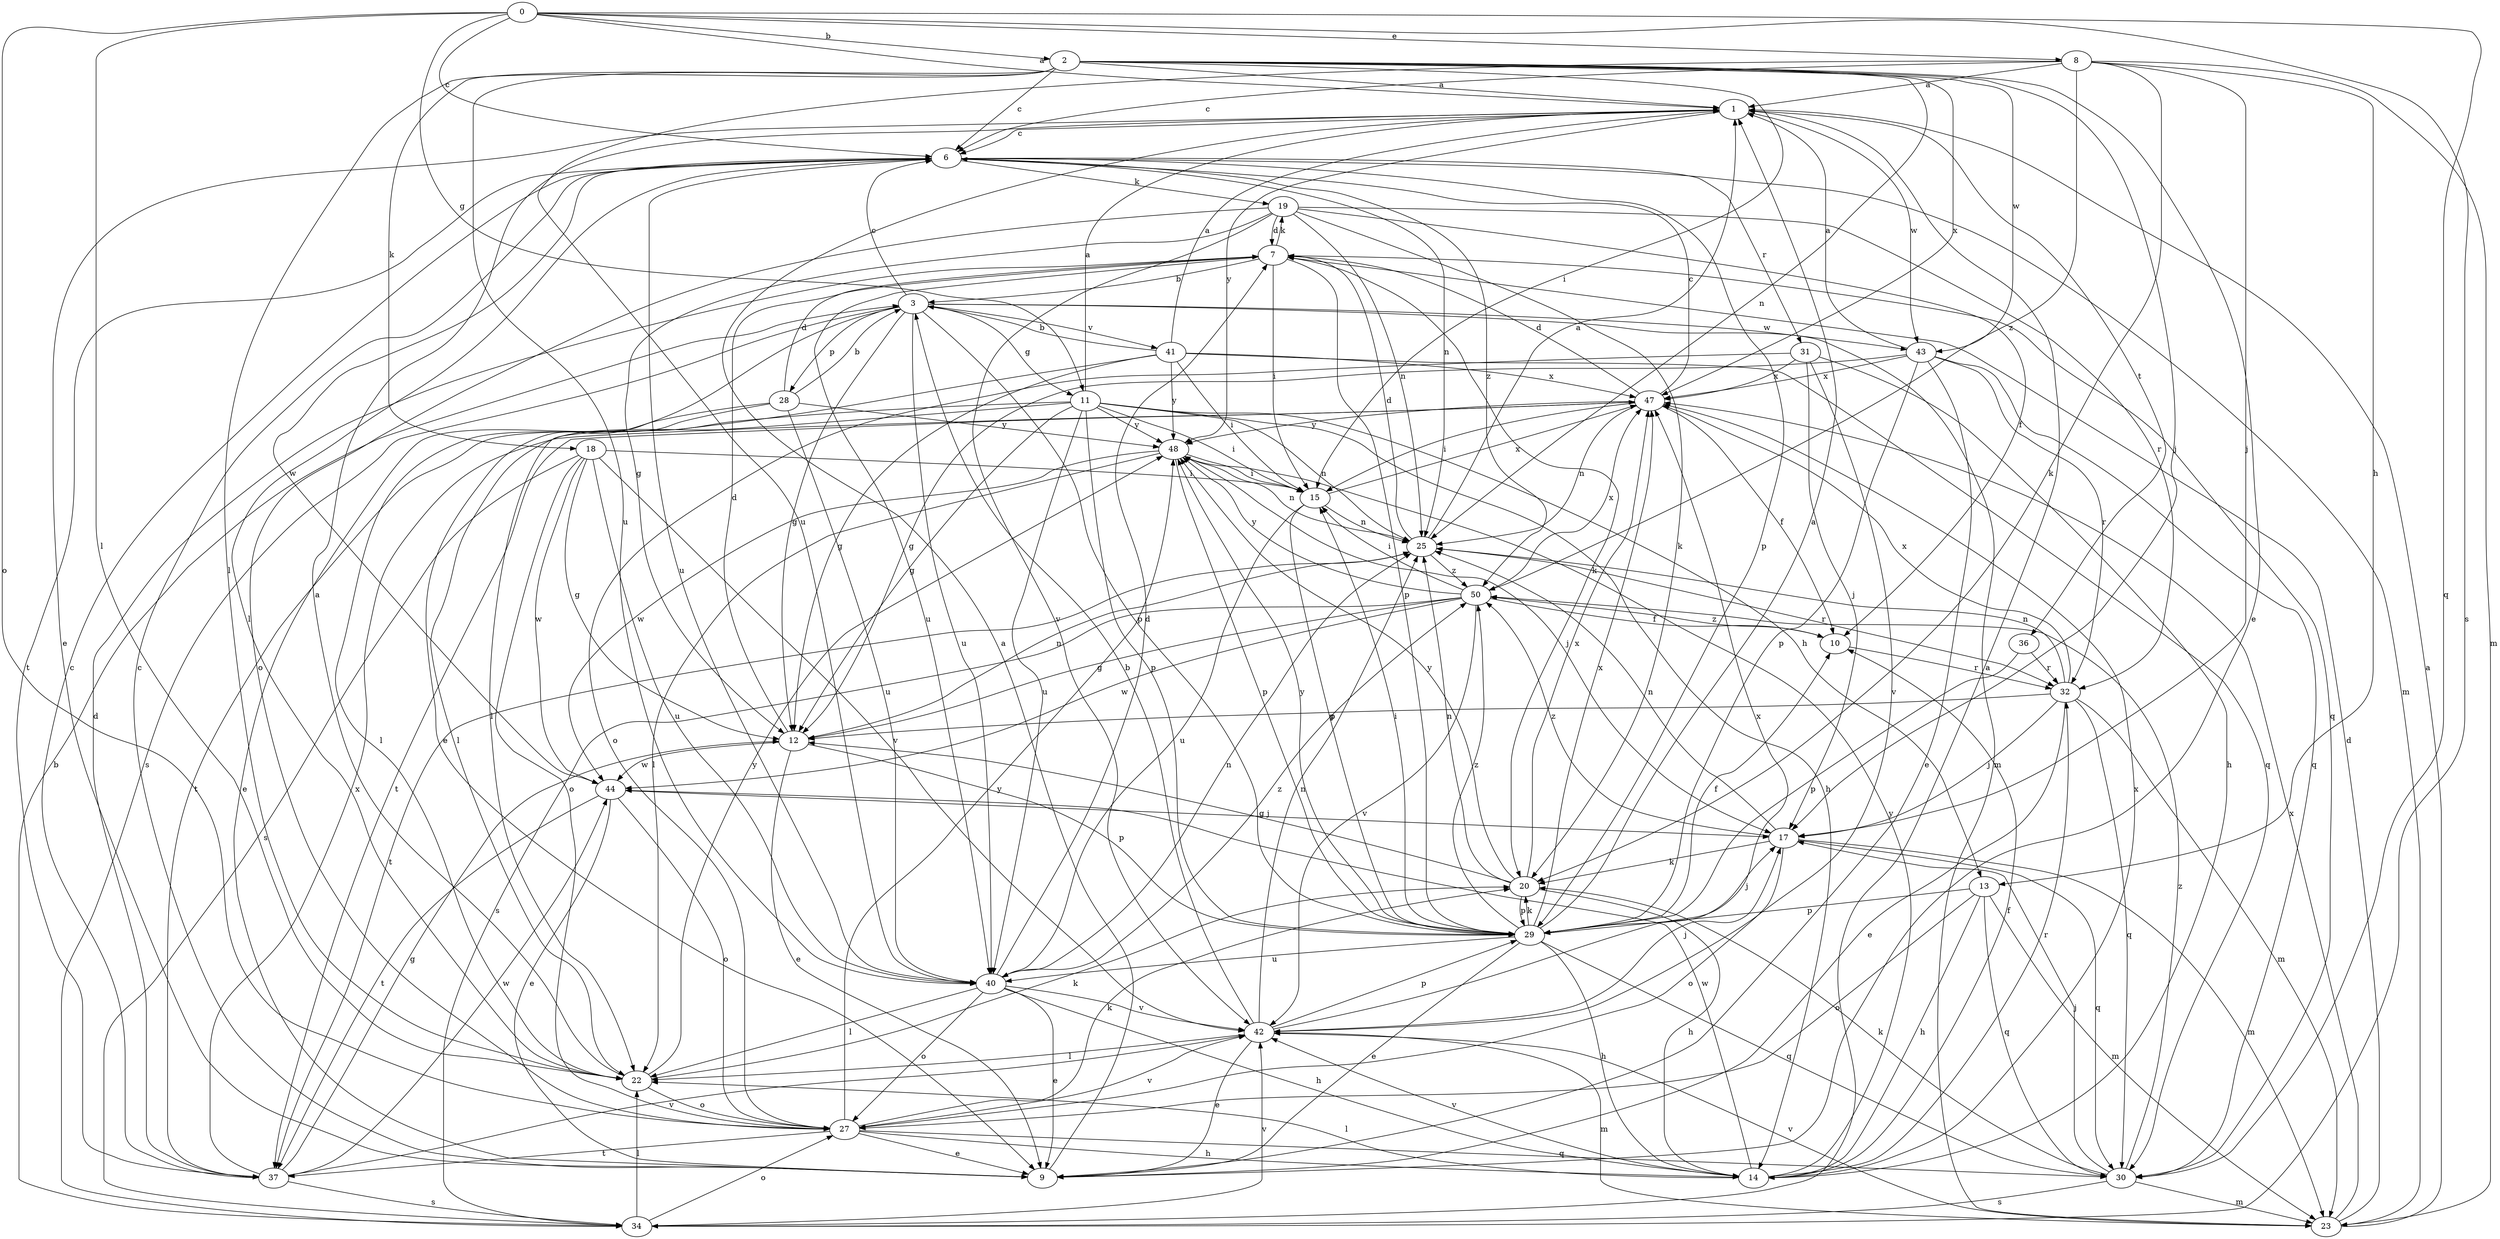 strict digraph  {
0;
1;
2;
3;
6;
7;
8;
9;
10;
11;
12;
13;
14;
15;
17;
18;
19;
20;
22;
23;
25;
27;
28;
29;
30;
31;
32;
34;
36;
37;
40;
41;
42;
43;
44;
47;
48;
50;
0 -> 1  [label=a];
0 -> 2  [label=b];
0 -> 6  [label=c];
0 -> 8  [label=e];
0 -> 11  [label=g];
0 -> 22  [label=l];
0 -> 27  [label=o];
0 -> 30  [label=q];
0 -> 34  [label=s];
1 -> 6  [label=c];
1 -> 9  [label=e];
1 -> 36  [label=t];
1 -> 43  [label=w];
1 -> 48  [label=y];
2 -> 1  [label=a];
2 -> 6  [label=c];
2 -> 9  [label=e];
2 -> 15  [label=i];
2 -> 17  [label=j];
2 -> 18  [label=k];
2 -> 22  [label=l];
2 -> 25  [label=n];
2 -> 40  [label=u];
2 -> 43  [label=w];
2 -> 47  [label=x];
3 -> 6  [label=c];
3 -> 9  [label=e];
3 -> 11  [label=g];
3 -> 12  [label=g];
3 -> 23  [label=m];
3 -> 28  [label=p];
3 -> 29  [label=p];
3 -> 34  [label=s];
3 -> 40  [label=u];
3 -> 41  [label=v];
3 -> 43  [label=w];
6 -> 19  [label=k];
6 -> 22  [label=l];
6 -> 23  [label=m];
6 -> 25  [label=n];
6 -> 29  [label=p];
6 -> 31  [label=r];
6 -> 37  [label=t];
6 -> 40  [label=u];
6 -> 44  [label=w];
6 -> 50  [label=z];
7 -> 3  [label=b];
7 -> 15  [label=i];
7 -> 19  [label=k];
7 -> 20  [label=k];
7 -> 29  [label=p];
7 -> 30  [label=q];
7 -> 40  [label=u];
8 -> 1  [label=a];
8 -> 6  [label=c];
8 -> 13  [label=h];
8 -> 17  [label=j];
8 -> 20  [label=k];
8 -> 23  [label=m];
8 -> 40  [label=u];
8 -> 50  [label=z];
9 -> 1  [label=a];
9 -> 6  [label=c];
10 -> 32  [label=r];
10 -> 50  [label=z];
11 -> 1  [label=a];
11 -> 12  [label=g];
11 -> 13  [label=h];
11 -> 14  [label=h];
11 -> 15  [label=i];
11 -> 22  [label=l];
11 -> 25  [label=n];
11 -> 29  [label=p];
11 -> 37  [label=t];
11 -> 40  [label=u];
11 -> 48  [label=y];
12 -> 7  [label=d];
12 -> 9  [label=e];
12 -> 25  [label=n];
12 -> 29  [label=p];
12 -> 44  [label=w];
13 -> 14  [label=h];
13 -> 23  [label=m];
13 -> 27  [label=o];
13 -> 29  [label=p];
13 -> 30  [label=q];
14 -> 10  [label=f];
14 -> 22  [label=l];
14 -> 32  [label=r];
14 -> 42  [label=v];
14 -> 44  [label=w];
14 -> 47  [label=x];
14 -> 48  [label=y];
15 -> 25  [label=n];
15 -> 29  [label=p];
15 -> 40  [label=u];
15 -> 47  [label=x];
17 -> 20  [label=k];
17 -> 23  [label=m];
17 -> 25  [label=n];
17 -> 27  [label=o];
17 -> 30  [label=q];
17 -> 50  [label=z];
18 -> 12  [label=g];
18 -> 15  [label=i];
18 -> 27  [label=o];
18 -> 34  [label=s];
18 -> 40  [label=u];
18 -> 42  [label=v];
18 -> 44  [label=w];
19 -> 7  [label=d];
19 -> 10  [label=f];
19 -> 12  [label=g];
19 -> 20  [label=k];
19 -> 25  [label=n];
19 -> 27  [label=o];
19 -> 32  [label=r];
19 -> 42  [label=v];
20 -> 12  [label=g];
20 -> 14  [label=h];
20 -> 25  [label=n];
20 -> 29  [label=p];
20 -> 47  [label=x];
20 -> 48  [label=y];
22 -> 1  [label=a];
22 -> 20  [label=k];
22 -> 27  [label=o];
22 -> 48  [label=y];
23 -> 1  [label=a];
23 -> 7  [label=d];
23 -> 42  [label=v];
23 -> 47  [label=x];
25 -> 1  [label=a];
25 -> 7  [label=d];
25 -> 32  [label=r];
25 -> 37  [label=t];
25 -> 50  [label=z];
27 -> 9  [label=e];
27 -> 14  [label=h];
27 -> 20  [label=k];
27 -> 30  [label=q];
27 -> 37  [label=t];
27 -> 42  [label=v];
27 -> 48  [label=y];
28 -> 3  [label=b];
28 -> 7  [label=d];
28 -> 9  [label=e];
28 -> 22  [label=l];
28 -> 40  [label=u];
28 -> 48  [label=y];
29 -> 1  [label=a];
29 -> 9  [label=e];
29 -> 10  [label=f];
29 -> 14  [label=h];
29 -> 15  [label=i];
29 -> 17  [label=j];
29 -> 20  [label=k];
29 -> 30  [label=q];
29 -> 40  [label=u];
29 -> 47  [label=x];
29 -> 48  [label=y];
29 -> 50  [label=z];
30 -> 17  [label=j];
30 -> 20  [label=k];
30 -> 23  [label=m];
30 -> 34  [label=s];
30 -> 50  [label=z];
31 -> 14  [label=h];
31 -> 17  [label=j];
31 -> 27  [label=o];
31 -> 42  [label=v];
31 -> 47  [label=x];
32 -> 9  [label=e];
32 -> 12  [label=g];
32 -> 17  [label=j];
32 -> 23  [label=m];
32 -> 25  [label=n];
32 -> 30  [label=q];
32 -> 47  [label=x];
34 -> 1  [label=a];
34 -> 3  [label=b];
34 -> 22  [label=l];
34 -> 27  [label=o];
34 -> 42  [label=v];
36 -> 29  [label=p];
36 -> 32  [label=r];
37 -> 6  [label=c];
37 -> 7  [label=d];
37 -> 12  [label=g];
37 -> 34  [label=s];
37 -> 42  [label=v];
37 -> 44  [label=w];
37 -> 47  [label=x];
40 -> 7  [label=d];
40 -> 9  [label=e];
40 -> 14  [label=h];
40 -> 22  [label=l];
40 -> 25  [label=n];
40 -> 27  [label=o];
40 -> 42  [label=v];
40 -> 50  [label=z];
41 -> 1  [label=a];
41 -> 3  [label=b];
41 -> 12  [label=g];
41 -> 15  [label=i];
41 -> 22  [label=l];
41 -> 30  [label=q];
41 -> 47  [label=x];
41 -> 48  [label=y];
42 -> 3  [label=b];
42 -> 9  [label=e];
42 -> 17  [label=j];
42 -> 22  [label=l];
42 -> 23  [label=m];
42 -> 25  [label=n];
42 -> 29  [label=p];
42 -> 47  [label=x];
43 -> 1  [label=a];
43 -> 9  [label=e];
43 -> 12  [label=g];
43 -> 29  [label=p];
43 -> 30  [label=q];
43 -> 32  [label=r];
43 -> 47  [label=x];
44 -> 9  [label=e];
44 -> 17  [label=j];
44 -> 27  [label=o];
44 -> 37  [label=t];
47 -> 6  [label=c];
47 -> 7  [label=d];
47 -> 10  [label=f];
47 -> 15  [label=i];
47 -> 25  [label=n];
47 -> 37  [label=t];
47 -> 48  [label=y];
48 -> 15  [label=i];
48 -> 17  [label=j];
48 -> 22  [label=l];
48 -> 25  [label=n];
48 -> 29  [label=p];
48 -> 44  [label=w];
50 -> 10  [label=f];
50 -> 12  [label=g];
50 -> 15  [label=i];
50 -> 34  [label=s];
50 -> 42  [label=v];
50 -> 44  [label=w];
50 -> 47  [label=x];
50 -> 48  [label=y];
}
